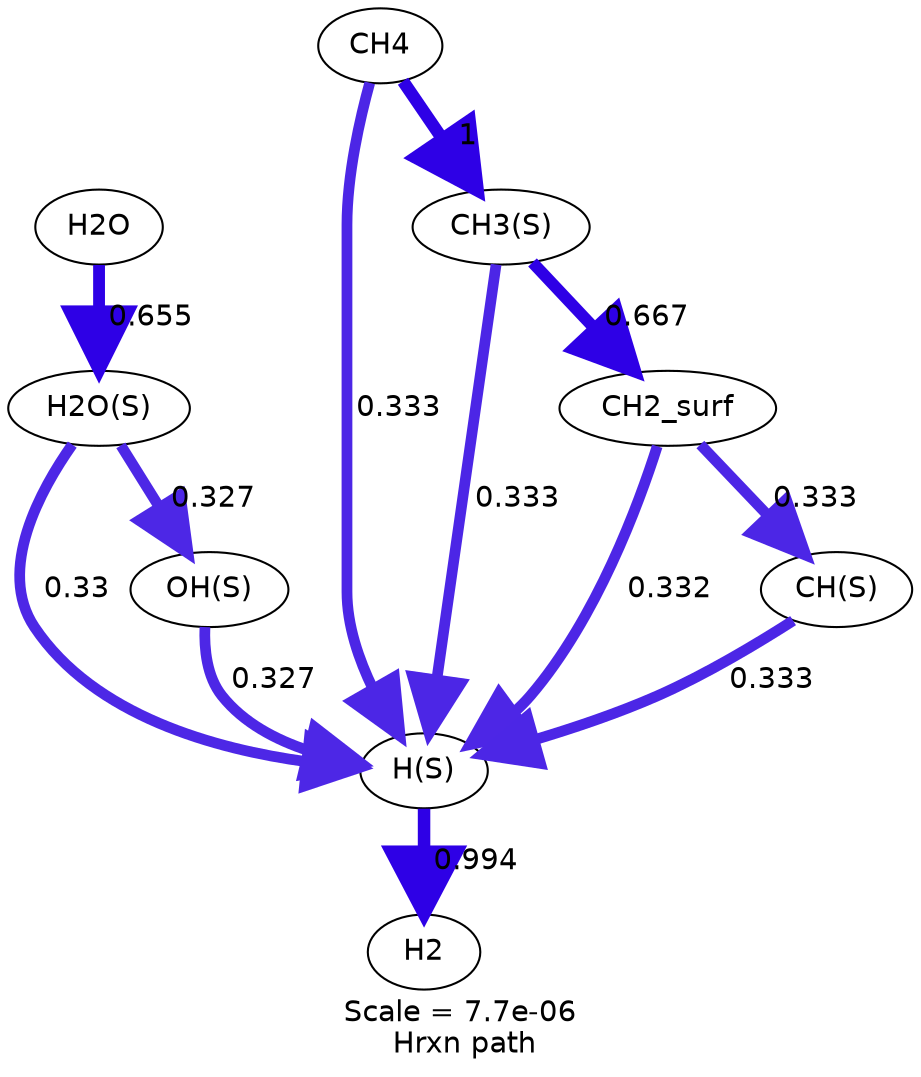 digraph reaction_paths {
center=1;
s13 -> s7[fontname="Helvetica", style="setlinewidth(6)", arrowsize=3, color="0.7, 1.49, 0.9"
, label=" 0.994"];
s14 -> s13[fontname="Helvetica", style="setlinewidth(5.16)", arrowsize=2.58, color="0.7, 0.827, 0.9"
, label=" 0.327"];
s15 -> s13[fontname="Helvetica", style="setlinewidth(5.16)", arrowsize=2.58, color="0.7, 0.83, 0.9"
, label=" 0.33"];
s3 -> s13[fontname="Helvetica", style="setlinewidth(5.17)", arrowsize=2.59, color="0.7, 0.833, 0.9"
, label=" 0.333"];
s19 -> s13[fontname="Helvetica", style="setlinewidth(5.17)", arrowsize=2.58, color="0.7, 0.833, 0.9"
, label=" 0.333"];
s18 -> s13[fontname="Helvetica", style="setlinewidth(5.17)", arrowsize=2.58, color="0.7, 0.832, 0.9"
, label=" 0.332"];
s17 -> s13[fontname="Helvetica", style="setlinewidth(5.17)", arrowsize=2.59, color="0.7, 0.833, 0.9"
, label=" 0.333"];
s15 -> s14[fontname="Helvetica", style="setlinewidth(5.16)", arrowsize=2.58, color="0.7, 0.827, 0.9"
, label=" 0.327"];
s6 -> s15[fontname="Helvetica", style="setlinewidth(5.68)", arrowsize=2.84, color="0.7, 1.15, 0.9"
, label=" 0.655"];
s3 -> s19[fontname="Helvetica", style="setlinewidth(6)", arrowsize=3, color="0.7, 1.5, 0.9"
, label=" 1"];
s19 -> s18[fontname="Helvetica", style="setlinewidth(5.69)", arrowsize=2.85, color="0.7, 1.17, 0.9"
, label=" 0.667"];
s18 -> s17[fontname="Helvetica", style="setlinewidth(5.17)", arrowsize=2.59, color="0.7, 0.833, 0.9"
, label=" 0.333"];
s3 [ fontname="Helvetica", label="CH4"];
s6 [ fontname="Helvetica", label="H2O"];
s7 [ fontname="Helvetica", label="H2"];
s13 [ fontname="Helvetica", label="H(S)"];
s14 [ fontname="Helvetica", label="OH(S)"];
s15 [ fontname="Helvetica", label="H2O(S)"];
s17 [ fontname="Helvetica", label="CH(S)"];
s18 [ fontname="Helvetica", label="CH2_surf"];
s19 [ fontname="Helvetica", label="CH3(S)"];
 label = "Scale = 7.7e-06\l Hrxn path";
 fontname = "Helvetica";
}
